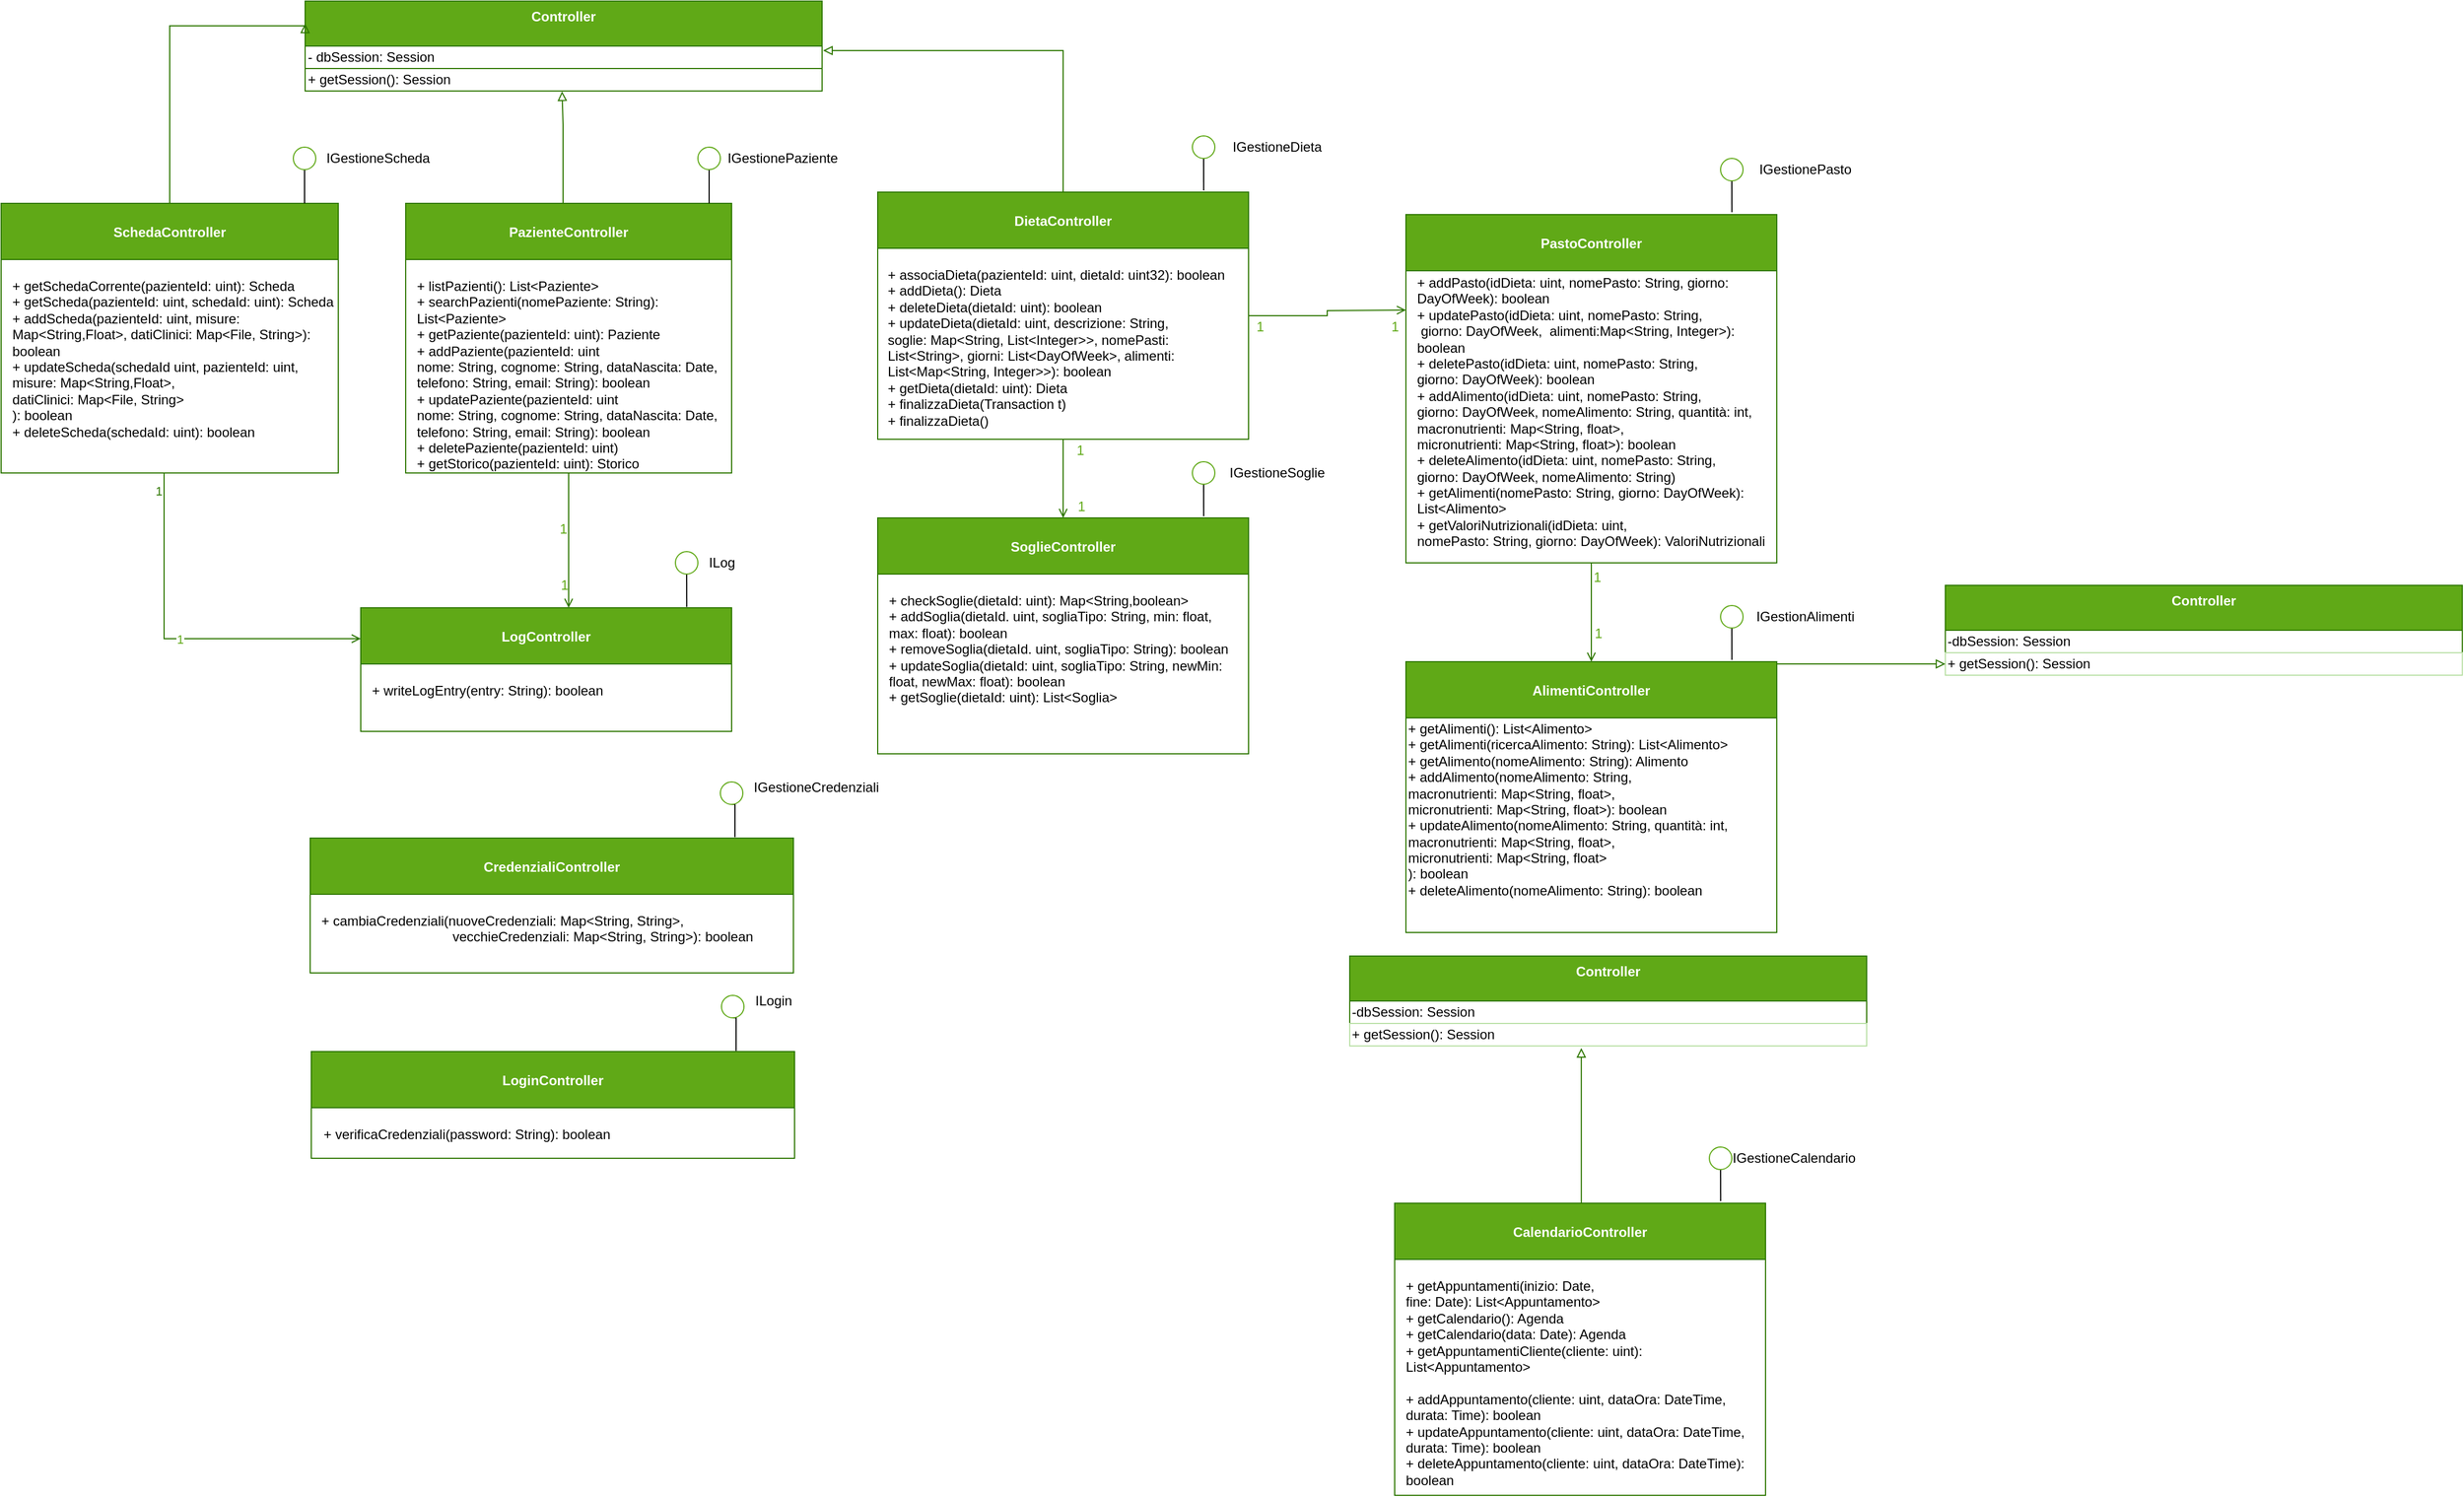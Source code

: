 <mxfile version="18.0.6" type="device"><diagram id="CF-CN9mxn05kVz-OpUtG" name="Page-1"><mxGraphModel dx="1887" dy="1165" grid="1" gridSize="10" guides="1" tooltips="1" connect="1" arrows="1" fold="1" page="1" pageScale="1" pageWidth="827" pageHeight="1169" math="0" shadow="0"><root><mxCell id="0"/><mxCell id="1" parent="0"/><mxCell id="FOJrytY2DfbkEqAt99OM-229" value="Controller" style="swimlane;fontStyle=1;align=center;verticalAlign=top;childLayout=stackLayout;horizontal=1;startSize=40;horizontalStack=0;resizeParent=1;resizeParentMax=0;resizeLast=0;collapsible=1;marginBottom=0;fillColor=#60a917;strokeColor=#2D7600;fontColor=#ffffff;" parent="1" vertex="1"><mxGeometry x="720.5" y="340" width="460" height="80" as="geometry"/></mxCell><mxCell id="FOJrytY2DfbkEqAt99OM-230" value="- dbSession: Session" style="text;html=1;align=left;verticalAlign=middle;resizable=0;points=[];autosize=1;strokeColor=none;fillColor=none;" parent="FOJrytY2DfbkEqAt99OM-229" vertex="1"><mxGeometry y="40" width="460" height="20" as="geometry"/></mxCell><mxCell id="FOJrytY2DfbkEqAt99OM-231" value="+ getSession(): Session" style="text;html=1;align=left;verticalAlign=middle;resizable=0;points=[];autosize=1;strokeColor=#2D7600;fillColor=none;" parent="FOJrytY2DfbkEqAt99OM-229" vertex="1"><mxGeometry y="60" width="460" height="20" as="geometry"/></mxCell><mxCell id="FOJrytY2DfbkEqAt99OM-232" value="" style="group" parent="1" vertex="1" connectable="0"><mxGeometry x="1230" y="460" width="410" height="270" as="geometry"/></mxCell><mxCell id="FOJrytY2DfbkEqAt99OM-233" value="DietaController" style="swimlane;startSize=50;fillColor=#60a917;strokeColor=#2D7600;fontColor=#ffffff;" parent="FOJrytY2DfbkEqAt99OM-232" vertex="1"><mxGeometry y="50" width="330" height="220" as="geometry"/></mxCell><mxCell id="FOJrytY2DfbkEqAt99OM-234" value="+ associaDieta(pazienteId: uint, dietaId: uint32): boolean&lt;br&gt;+ addDieta(): Dieta&lt;br&gt;+ deleteDieta(dietaId: uint): boolean&lt;br&gt;&lt;div&gt;+ updateDieta(dietaId: uint, descrizione: String,&amp;nbsp;&lt;/div&gt;&lt;div&gt;soglie: Map&amp;lt;String, List&amp;lt;Integer&amp;gt;&amp;gt;, nomePasti: List&amp;lt;String&amp;gt;, giorni: List&amp;lt;DayOfWeek&amp;gt;, alimenti: List&amp;lt;Map&amp;lt;String, Integer&amp;gt;&amp;gt;): boolean&lt;/div&gt;&lt;div&gt;+ getDieta(dietaId: uint): Dieta&lt;br&gt;&lt;/div&gt;&lt;div&gt;+ finalizzaDieta(Transaction t)&lt;/div&gt;&lt;div&gt;+ finalizzaDieta()&lt;/div&gt;" style="text;whiteSpace=wrap;html=1;" parent="FOJrytY2DfbkEqAt99OM-233" vertex="1"><mxGeometry x="7" y="60" width="312" height="30" as="geometry"/></mxCell><mxCell id="FOJrytY2DfbkEqAt99OM-235" style="edgeStyle=orthogonalEdgeStyle;rounded=0;orthogonalLoop=1;jettySize=auto;html=1;exitX=0.5;exitY=1;exitDx=0;exitDy=0;entryX=0.879;entryY=-0.007;entryDx=0;entryDy=0;entryPerimeter=0;endArrow=none;endFill=0;" parent="FOJrytY2DfbkEqAt99OM-232" source="FOJrytY2DfbkEqAt99OM-236" target="FOJrytY2DfbkEqAt99OM-233" edge="1"><mxGeometry relative="1" as="geometry"/></mxCell><mxCell id="FOJrytY2DfbkEqAt99OM-236" value="" style="ellipse;whiteSpace=wrap;html=1;aspect=fixed;strokeColor=#60A917;" parent="FOJrytY2DfbkEqAt99OM-232" vertex="1"><mxGeometry x="280" width="20" height="20" as="geometry"/></mxCell><mxCell id="FOJrytY2DfbkEqAt99OM-237" value="IGestioneDieta" style="text;html=1;align=center;verticalAlign=middle;resizable=0;points=[];autosize=1;strokeColor=none;fillColor=none;" parent="FOJrytY2DfbkEqAt99OM-232" vertex="1"><mxGeometry x="310" width="90" height="20" as="geometry"/></mxCell><mxCell id="FOJrytY2DfbkEqAt99OM-238" value="" style="group" parent="1" vertex="1" connectable="0"><mxGeometry x="810" y="470" width="390" height="320" as="geometry"/></mxCell><mxCell id="FOJrytY2DfbkEqAt99OM-239" value="PazienteController" style="swimlane;startSize=50;fillColor=#60a917;strokeColor=#2D7600;fontColor=#ffffff;" parent="FOJrytY2DfbkEqAt99OM-238" vertex="1"><mxGeometry y="50" width="290" height="240" as="geometry"><mxRectangle y="50" width="190" height="50" as="alternateBounds"/></mxGeometry></mxCell><mxCell id="FOJrytY2DfbkEqAt99OM-240" value="&lt;div&gt;+ listPazienti(): List&amp;lt;Paziente&amp;gt;&lt;/div&gt;&lt;div&gt;+ searchPazienti(nomePaziente: String): List&amp;lt;Paziente&amp;gt;&lt;/div&gt;&lt;div&gt;+ getPaziente(pazienteId: uint): Paziente&lt;/div&gt;&lt;div&gt;+ addPaziente(pazienteId: uint&lt;/div&gt;nome: String, cognome: String, dataNascita: Date, telefono: String, email: String&lt;span style=&quot;background-color: initial;&quot;&gt;): boolean&lt;/span&gt;&lt;br&gt;&lt;div&gt;+ updatePaziente(&lt;span style=&quot;background-color: initial;&quot;&gt;pazienteId: uint&lt;/span&gt;&lt;br&gt;nome: String, cognome: String, dataNascita: Date, telefono: String, email: String): boolean&lt;/div&gt;&lt;div&gt;+ deletePaziente(pazienteId: uint)&lt;/div&gt;&lt;div&gt;+ getStorico(pazienteId: uint): Storico&lt;/div&gt;" style="text;whiteSpace=wrap;html=1;" parent="FOJrytY2DfbkEqAt99OM-239" vertex="1"><mxGeometry x="8" y="60" width="290" height="30" as="geometry"/></mxCell><mxCell id="FOJrytY2DfbkEqAt99OM-241" style="edgeStyle=orthogonalEdgeStyle;rounded=0;orthogonalLoop=1;jettySize=auto;html=1;exitX=0.5;exitY=1;exitDx=0;exitDy=0;endArrow=none;endFill=0;" parent="FOJrytY2DfbkEqAt99OM-238" source="FOJrytY2DfbkEqAt99OM-242" edge="1"><mxGeometry relative="1" as="geometry"><mxPoint x="270" y="50" as="targetPoint"/></mxGeometry></mxCell><mxCell id="FOJrytY2DfbkEqAt99OM-242" value="" style="ellipse;whiteSpace=wrap;html=1;aspect=fixed;strokeColor=#60A917;" parent="FOJrytY2DfbkEqAt99OM-238" vertex="1"><mxGeometry x="260" width="20" height="20" as="geometry"/></mxCell><mxCell id="FOJrytY2DfbkEqAt99OM-243" value="IGestionePaziente" style="text;html=1;align=center;verticalAlign=middle;resizable=0;points=[];autosize=1;strokeColor=none;fillColor=none;" parent="FOJrytY2DfbkEqAt99OM-238" vertex="1"><mxGeometry x="280" width="110" height="20" as="geometry"/></mxCell><mxCell id="FOJrytY2DfbkEqAt99OM-244" value="" style="group" parent="1" vertex="1" connectable="0"><mxGeometry x="1230" y="750" width="410" height="260" as="geometry"/></mxCell><mxCell id="FOJrytY2DfbkEqAt99OM-245" value="SoglieController" style="swimlane;startSize=50;fillColor=#60a917;strokeColor=#2D7600;fontColor=#ffffff;" parent="FOJrytY2DfbkEqAt99OM-244" vertex="1"><mxGeometry y="50" width="330" height="210" as="geometry"/></mxCell><mxCell id="FOJrytY2DfbkEqAt99OM-246" value="+ checkSoglie(dietaId: uint): Map&amp;lt;String,boolean&amp;gt;&lt;br&gt;&lt;div&gt;+ addSoglia(dietaId. uint, sogliaTipo: String, min: float, max: float): boolean&lt;/div&gt;&lt;div&gt;+ removeSoglia(dietaId. uint, sogliaTipo: String): boolean&lt;/div&gt;&lt;div&gt;+ updateSoglia(dietaId: uint, sogliaTipo: String, newMin: float, newMax: float): boolean&lt;br&gt;+ getSoglie(dietaId: uint): List&amp;lt;Soglia&amp;gt;&lt;/div&gt;" style="text;whiteSpace=wrap;html=1;" parent="FOJrytY2DfbkEqAt99OM-245" vertex="1"><mxGeometry x="8" y="60" width="312" height="30" as="geometry"/></mxCell><mxCell id="FOJrytY2DfbkEqAt99OM-247" style="edgeStyle=orthogonalEdgeStyle;rounded=0;orthogonalLoop=1;jettySize=auto;html=1;exitX=0.5;exitY=1;exitDx=0;exitDy=0;entryX=0.879;entryY=-0.007;entryDx=0;entryDy=0;entryPerimeter=0;endArrow=none;endFill=0;" parent="FOJrytY2DfbkEqAt99OM-244" source="FOJrytY2DfbkEqAt99OM-248" target="FOJrytY2DfbkEqAt99OM-245" edge="1"><mxGeometry relative="1" as="geometry"/></mxCell><mxCell id="FOJrytY2DfbkEqAt99OM-248" value="" style="ellipse;whiteSpace=wrap;html=1;aspect=fixed;strokeColor=#60A917;" parent="FOJrytY2DfbkEqAt99OM-244" vertex="1"><mxGeometry x="280" width="20" height="20" as="geometry"/></mxCell><mxCell id="FOJrytY2DfbkEqAt99OM-249" value="IGestioneSoglie" style="text;html=1;align=center;verticalAlign=middle;resizable=0;points=[];autosize=1;strokeColor=none;fillColor=none;" parent="FOJrytY2DfbkEqAt99OM-244" vertex="1"><mxGeometry x="305" width="100" height="20" as="geometry"/></mxCell><mxCell id="FOJrytY2DfbkEqAt99OM-250" value="" style="group" parent="1" vertex="1" connectable="0"><mxGeometry x="1700" y="480" width="480" height="360" as="geometry"/></mxCell><mxCell id="FOJrytY2DfbkEqAt99OM-251" value="PastoController" style="swimlane;startSize=50;fillColor=#60a917;strokeColor=#2D7600;fontColor=#ffffff;" parent="FOJrytY2DfbkEqAt99OM-250" vertex="1"><mxGeometry y="50" width="330" height="310" as="geometry"/></mxCell><mxCell id="FOJrytY2DfbkEqAt99OM-252" value="&lt;div&gt;&lt;span style=&quot;&quot;&gt;+ addPasto(idDieta: uint, nomePasto: String, giorno: DayOfWeek): boolean&lt;/span&gt;&lt;/div&gt;&lt;div&gt;&lt;span style=&quot;&quot;&gt;+ updatePasto(idDieta: uint, nomePasto: String,&lt;/span&gt;&lt;/div&gt;&lt;div&gt;&lt;span style=&quot;&quot;&gt;&amp;nbsp;giorno: DayOfWeek,&amp;nbsp; alimenti:Map&amp;lt;String, Integer&amp;gt;): boolean&lt;br&gt;&lt;/span&gt;&lt;/div&gt;&lt;span style=&quot;&quot;&gt;+ deletePasto(idDieta: uint, nomePasto: String, &lt;br&gt;giorno: DayOfWeek): boolean&lt;/span&gt;&lt;br style=&quot;padding: 0px; margin: 0px;&quot;&gt;&lt;span style=&quot;&quot;&gt;+ addAlimento(idDieta: uint, nomePasto: String, &lt;br&gt;giorno: DayOfWeek,&amp;nbsp;&lt;/span&gt;&lt;span style=&quot;&quot;&gt;nomeAlimento: String, quantità: int,&lt;br&gt;&lt;/span&gt;&lt;span style=&quot;&quot;&gt;macronutrienti: Map&amp;lt;String, float&amp;gt;,&lt;/span&gt;&lt;br style=&quot;&quot;&gt;&lt;span style=&quot;&quot;&gt;micronutrienti: Map&amp;lt;String, float&amp;gt;&lt;/span&gt;&lt;span style=&quot;&quot;&gt;): boolean&lt;/span&gt;&lt;br style=&quot;padding: 0px; margin: 0px;&quot;&gt;&lt;span style=&quot;&quot;&gt;+ deleteAlimento(idDieta: uint, nomePasto: String,&lt;br&gt;&lt;/span&gt;giorno: DayOfWeek,&amp;nbsp;&lt;span style=&quot;&quot;&gt;nomeAlimento: String)&lt;br&gt;+ getAlimenti(nomePasto: String, giorno: DayOfWeek): List&amp;lt;Alimento&amp;gt;&lt;/span&gt;&lt;br style=&quot;padding: 0px; margin: 0px;&quot;&gt;&lt;span style=&quot;&quot;&gt;+ getValoriNutrizionali(idDieta: uint,&lt;/span&gt;&lt;br style=&quot;padding: 0px; margin: 0px;&quot;&gt;&lt;span style=&quot;&quot;&gt;nomePasto: String, giorno: DayOfWeek): ValoriNutrizionali&lt;/span&gt;" style="text;whiteSpace=wrap;html=1;" parent="FOJrytY2DfbkEqAt99OM-251" vertex="1"><mxGeometry x="8" y="47" width="312" height="30" as="geometry"/></mxCell><mxCell id="FOJrytY2DfbkEqAt99OM-253" style="edgeStyle=orthogonalEdgeStyle;rounded=0;orthogonalLoop=1;jettySize=auto;html=1;exitX=0.5;exitY=1;exitDx=0;exitDy=0;entryX=0.879;entryY=-0.007;entryDx=0;entryDy=0;entryPerimeter=0;endArrow=none;endFill=0;" parent="FOJrytY2DfbkEqAt99OM-250" source="FOJrytY2DfbkEqAt99OM-254" target="FOJrytY2DfbkEqAt99OM-251" edge="1"><mxGeometry relative="1" as="geometry"/></mxCell><mxCell id="FOJrytY2DfbkEqAt99OM-254" value="" style="ellipse;whiteSpace=wrap;html=1;aspect=fixed;strokeColor=#60A917;" parent="FOJrytY2DfbkEqAt99OM-250" vertex="1"><mxGeometry x="280" width="20" height="20" as="geometry"/></mxCell><mxCell id="FOJrytY2DfbkEqAt99OM-255" value="IGestionePasto" style="text;html=1;align=center;verticalAlign=middle;resizable=0;points=[];autosize=1;strokeColor=none;fillColor=none;" parent="FOJrytY2DfbkEqAt99OM-250" vertex="1"><mxGeometry x="305" width="100" height="20" as="geometry"/></mxCell><mxCell id="FOJrytY2DfbkEqAt99OM-256" value="" style="group" parent="1" vertex="1" connectable="0"><mxGeometry x="1700" y="878" width="410" height="291" as="geometry"/></mxCell><mxCell id="FOJrytY2DfbkEqAt99OM-257" value="AlimentiController" style="swimlane;startSize=50;fillColor=#60a917;strokeColor=#2D7600;fontColor=#ffffff;" parent="FOJrytY2DfbkEqAt99OM-256" vertex="1"><mxGeometry y="50" width="330" height="241" as="geometry"/></mxCell><mxCell id="FOJrytY2DfbkEqAt99OM-258" value="+ getAlimenti(): List&amp;lt;Alimento&amp;gt;&lt;br style=&quot;padding: 0px; margin: 0px;&quot;&gt;+ getAlimenti(ricercaAlimento: String): List&amp;lt;Alimento&amp;gt;&lt;br style=&quot;padding: 0px; margin: 0px;&quot;&gt;+ getAlimento(nomeAlimento: String): Alimento&lt;br style=&quot;padding: 0px; margin: 0px;&quot;&gt;+ addAlimento(nomeAlimento: String,&lt;br&gt;macronutrienti: Map&amp;lt;String, float&amp;gt;, &lt;br&gt;micronutrienti: Map&amp;lt;String, float&amp;gt;): boolean&lt;br style=&quot;padding: 0px; margin: 0px;&quot;&gt;+ updateAlimento(nomeAlimento: String, quantità: int,&lt;br&gt;macronutrienti: Map&amp;lt;String, float&amp;gt;,&lt;br&gt;micronutrienti: Map&amp;lt;String, float&amp;gt;&lt;br&gt;): boolean&lt;br style=&quot;padding: 0px; margin: 0px;&quot;&gt;+ deleteAlimento(nomeAlimento: String): boolean&lt;div style=&quot;padding: 0px; margin: 0px;&quot;&gt;&lt;br style=&quot;padding: 0px; margin: 0px;&quot;&gt;&lt;/div&gt;&lt;div style=&quot;padding: 0px; margin: 0px;&quot;&gt;&lt;br style=&quot;padding: 0px; margin: 0px;&quot;&gt;&lt;/div&gt;" style="text;html=1;align=left;verticalAlign=middle;resizable=0;points=[];autosize=1;strokeColor=none;fillColor=none;" parent="FOJrytY2DfbkEqAt99OM-257" vertex="1"><mxGeometry y="51" width="300" height="190" as="geometry"/></mxCell><mxCell id="FOJrytY2DfbkEqAt99OM-259" style="edgeStyle=orthogonalEdgeStyle;rounded=0;orthogonalLoop=1;jettySize=auto;html=1;exitX=0.5;exitY=1;exitDx=0;exitDy=0;entryX=0.879;entryY=-0.007;entryDx=0;entryDy=0;entryPerimeter=0;endArrow=none;endFill=0;" parent="FOJrytY2DfbkEqAt99OM-256" source="FOJrytY2DfbkEqAt99OM-260" target="FOJrytY2DfbkEqAt99OM-257" edge="1"><mxGeometry relative="1" as="geometry"/></mxCell><mxCell id="FOJrytY2DfbkEqAt99OM-260" value="" style="ellipse;whiteSpace=wrap;html=1;aspect=fixed;strokeColor=#60A917;" parent="FOJrytY2DfbkEqAt99OM-256" vertex="1"><mxGeometry x="280" width="20" height="20" as="geometry"/></mxCell><mxCell id="FOJrytY2DfbkEqAt99OM-261" value="IGestionAlimenti" style="text;html=1;align=center;verticalAlign=middle;resizable=0;points=[];autosize=1;strokeColor=none;fillColor=none;" parent="FOJrytY2DfbkEqAt99OM-256" vertex="1"><mxGeometry x="305" width="100" height="20" as="geometry"/></mxCell><mxCell id="FOJrytY2DfbkEqAt99OM-262" value="" style="group" parent="FOJrytY2DfbkEqAt99OM-256" vertex="1" connectable="0"><mxGeometry x="160" y="-35" width="21" height="70" as="geometry"/></mxCell><mxCell id="FOJrytY2DfbkEqAt99OM-263" style="edgeStyle=orthogonalEdgeStyle;rounded=0;orthogonalLoop=1;jettySize=auto;html=1;exitX=0.5;exitY=1;exitDx=0;exitDy=0;entryX=0.5;entryY=0;entryDx=0;entryDy=0;endArrow=open;endFill=0;fillColor=#60a917;strokeColor=#2D7600;" parent="FOJrytY2DfbkEqAt99OM-262" source="FOJrytY2DfbkEqAt99OM-233" target="FOJrytY2DfbkEqAt99OM-245" edge="1"><mxGeometry relative="1" as="geometry"/></mxCell><mxCell id="FOJrytY2DfbkEqAt99OM-264" value="&lt;font color=&quot;#60a917&quot;&gt;1&lt;/font&gt;" style="text;html=1;align=center;verticalAlign=middle;resizable=0;points=[];autosize=1;" parent="FOJrytY2DfbkEqAt99OM-262" vertex="1"><mxGeometry width="20" height="20" as="geometry"/></mxCell><mxCell id="FOJrytY2DfbkEqAt99OM-265" value="&lt;font color=&quot;#60a917&quot;&gt;1&lt;/font&gt;" style="text;html=1;align=center;verticalAlign=middle;resizable=0;points=[];autosize=1;" parent="FOJrytY2DfbkEqAt99OM-262" vertex="1"><mxGeometry x="1" y="50" width="20" height="20" as="geometry"/></mxCell><mxCell id="FOJrytY2DfbkEqAt99OM-266" value="" style="group" parent="1" vertex="1" connectable="0"><mxGeometry x="770" y="830" width="410" height="260" as="geometry"/></mxCell><mxCell id="FOJrytY2DfbkEqAt99OM-267" value="LogController" style="swimlane;startSize=50;fillColor=#60a917;strokeColor=#2D7600;fontColor=#ffffff;" parent="FOJrytY2DfbkEqAt99OM-266" vertex="1"><mxGeometry y="50" width="330" height="110" as="geometry"/></mxCell><mxCell id="FOJrytY2DfbkEqAt99OM-268" value="&lt;div&gt;+ writeLogEntry(entry: String): boolean&lt;br&gt;&lt;/div&gt;&lt;div&gt;&lt;br&gt;&lt;/div&gt;&lt;div&gt;&lt;br&gt;&lt;/div&gt;" style="text;whiteSpace=wrap;html=1;" parent="FOJrytY2DfbkEqAt99OM-267" vertex="1"><mxGeometry x="8" y="60" width="312" height="30" as="geometry"/></mxCell><mxCell id="FOJrytY2DfbkEqAt99OM-269" style="edgeStyle=orthogonalEdgeStyle;rounded=0;orthogonalLoop=1;jettySize=auto;html=1;exitX=0.5;exitY=1;exitDx=0;exitDy=0;entryX=0.879;entryY=-0.007;entryDx=0;entryDy=0;entryPerimeter=0;endArrow=none;endFill=0;" parent="FOJrytY2DfbkEqAt99OM-266" source="FOJrytY2DfbkEqAt99OM-270" target="FOJrytY2DfbkEqAt99OM-267" edge="1"><mxGeometry relative="1" as="geometry"/></mxCell><mxCell id="FOJrytY2DfbkEqAt99OM-270" value="" style="ellipse;whiteSpace=wrap;html=1;aspect=fixed;strokeColor=#60A917;" parent="FOJrytY2DfbkEqAt99OM-266" vertex="1"><mxGeometry x="280" width="20" height="20" as="geometry"/></mxCell><mxCell id="FOJrytY2DfbkEqAt99OM-271" value="ILog" style="text;html=1;align=center;verticalAlign=middle;resizable=0;points=[];autosize=1;strokeColor=none;fillColor=none;" parent="FOJrytY2DfbkEqAt99OM-266" vertex="1"><mxGeometry x="301" width="40" height="20" as="geometry"/></mxCell><mxCell id="FOJrytY2DfbkEqAt99OM-285" value="" style="group" parent="FOJrytY2DfbkEqAt99OM-266" vertex="1" connectable="0"><mxGeometry x="170" y="-30" width="21" height="70" as="geometry"/></mxCell><mxCell id="FOJrytY2DfbkEqAt99OM-286" style="edgeStyle=orthogonalEdgeStyle;rounded=0;orthogonalLoop=1;jettySize=auto;html=1;exitX=0.5;exitY=1;exitDx=0;exitDy=0;entryX=0.5;entryY=0;entryDx=0;entryDy=0;endArrow=open;endFill=0;fillColor=#60a917;strokeColor=#2D7600;" parent="FOJrytY2DfbkEqAt99OM-285" edge="1"><mxGeometry relative="1" as="geometry"/></mxCell><mxCell id="FOJrytY2DfbkEqAt99OM-287" value="&lt;font color=&quot;#60a917&quot;&gt;1&lt;/font&gt;" style="text;html=1;align=center;verticalAlign=middle;resizable=0;points=[];autosize=1;" parent="FOJrytY2DfbkEqAt99OM-285" vertex="1"><mxGeometry width="20" height="20" as="geometry"/></mxCell><mxCell id="FOJrytY2DfbkEqAt99OM-288" value="&lt;font color=&quot;#60a917&quot;&gt;1&lt;/font&gt;" style="text;html=1;align=center;verticalAlign=middle;resizable=0;points=[];autosize=1;" parent="FOJrytY2DfbkEqAt99OM-285" vertex="1"><mxGeometry x="1" y="50" width="20" height="20" as="geometry"/></mxCell><mxCell id="FOJrytY2DfbkEqAt99OM-272" value="" style="group" parent="1" vertex="1" connectable="0"><mxGeometry x="810" y="1030" width="430" height="260" as="geometry"/></mxCell><mxCell id="FOJrytY2DfbkEqAt99OM-273" value="CredenzialiController" style="swimlane;startSize=50;fillColor=#60a917;strokeColor=#2D7600;fontColor=#ffffff;" parent="FOJrytY2DfbkEqAt99OM-272" vertex="1"><mxGeometry x="-85" y="55" width="430" height="120" as="geometry"/></mxCell><mxCell id="FOJrytY2DfbkEqAt99OM-274" value="&lt;span style=&quot;&quot;&gt;+ cambiaCredenziali(nuoveCredenziali: Map&amp;lt;String, String&amp;gt;,&lt;/span&gt;&lt;br style=&quot;padding: 0px; margin: 0px;&quot;&gt;&lt;span style=&quot;&quot;&gt;&amp;nbsp;&amp;nbsp;&amp;nbsp;&amp;nbsp;&amp;nbsp;&amp;nbsp;&amp;nbsp;&amp;nbsp;&amp;nbsp;&amp;nbsp;&amp;nbsp;&amp;nbsp;&amp;nbsp;&amp;nbsp;&amp;nbsp;&amp;nbsp;&amp;nbsp;&amp;nbsp;&amp;nbsp;&amp;nbsp;&amp;nbsp;&amp;nbsp;&amp;nbsp;&amp;nbsp;&amp;nbsp;&amp;nbsp;&amp;nbsp;&amp;nbsp;&amp;nbsp;&amp;nbsp;&amp;nbsp;&amp;nbsp;&amp;nbsp;&amp;nbsp;&amp;nbsp;vecchieCredenziali: Map&amp;lt;String, String&amp;gt;): boolean&lt;/span&gt;" style="text;whiteSpace=wrap;html=1;" parent="FOJrytY2DfbkEqAt99OM-273" vertex="1"><mxGeometry x="8" y="60" width="422" height="110" as="geometry"/></mxCell><mxCell id="FOJrytY2DfbkEqAt99OM-275" style="edgeStyle=orthogonalEdgeStyle;rounded=0;orthogonalLoop=1;jettySize=auto;html=1;exitX=0.5;exitY=1;exitDx=0;exitDy=0;entryX=0.879;entryY=-0.007;entryDx=0;entryDy=0;entryPerimeter=0;endArrow=none;endFill=0;" parent="FOJrytY2DfbkEqAt99OM-272" source="FOJrytY2DfbkEqAt99OM-276" target="FOJrytY2DfbkEqAt99OM-273" edge="1"><mxGeometry relative="1" as="geometry"><Array as="points"><mxPoint x="293" y="25"/></Array></mxGeometry></mxCell><mxCell id="FOJrytY2DfbkEqAt99OM-276" value="" style="ellipse;whiteSpace=wrap;html=1;aspect=fixed;strokeColor=#60A917;" parent="FOJrytY2DfbkEqAt99OM-272" vertex="1"><mxGeometry x="280" y="5" width="20" height="20" as="geometry"/></mxCell><mxCell id="FOJrytY2DfbkEqAt99OM-277" value="IGestioneCredenziali" style="text;html=1;align=center;verticalAlign=middle;resizable=0;points=[];autosize=1;strokeColor=none;fillColor=none;" parent="FOJrytY2DfbkEqAt99OM-272" vertex="1"><mxGeometry x="300" width="130" height="20" as="geometry"/></mxCell><mxCell id="FOJrytY2DfbkEqAt99OM-278" value="" style="group" parent="1" vertex="1" connectable="0"><mxGeometry x="1690" y="1360" width="420" height="310" as="geometry"/></mxCell><mxCell id="FOJrytY2DfbkEqAt99OM-279" value="CalendarioController" style="swimlane;startSize=50;fillColor=#60a917;strokeColor=#2D7600;fontColor=#ffffff;" parent="FOJrytY2DfbkEqAt99OM-278" vertex="1"><mxGeometry y="50" width="330" height="260" as="geometry"/></mxCell><mxCell id="FOJrytY2DfbkEqAt99OM-280" value="&lt;span style=&quot;&quot;&gt;+ getAppuntamenti(inizio: Date,&lt;/span&gt;&lt;br style=&quot;padding: 0px; margin: 0px;&quot;&gt;&lt;div&gt;&lt;span style=&quot;&quot;&gt;fine: Date): List&amp;lt;Appuntamento&amp;gt;&lt;/span&gt;&lt;/div&gt;&lt;div&gt;&lt;span style=&quot;&quot;&gt;+ getCalendario(): Agenda&lt;/span&gt;&lt;br style=&quot;padding: 0px; margin: 0px;&quot;&gt;&lt;/div&gt;&lt;span style=&quot;&quot;&gt;&lt;/span&gt;&lt;span style=&quot;&quot;&gt;+ getCalendario(data: Date): Agenda&lt;/span&gt;&lt;br style=&quot;padding: 0px; margin: 0px;&quot;&gt;&lt;span style=&quot;&quot;&gt;+ getAppuntamentiCliente(cliente: uint): List&amp;lt;Appuntamento&amp;gt;&lt;/span&gt;&lt;br style=&quot;padding: 0px; margin: 0px;&quot;&gt;&lt;br style=&quot;padding: 0px; margin: 0px;&quot;&gt;&lt;span style=&quot;&quot;&gt;+ addAppuntamento(cliente: uint, dataOra: DateTime, durata: Time): boolean&lt;/span&gt;&lt;br style=&quot;padding: 0px; margin: 0px;&quot;&gt;&lt;span style=&quot;&quot;&gt;+ updateAppuntamento(&lt;/span&gt;cliente: uint, dataOra: DateTime, durata: Time&lt;span style=&quot;&quot;&gt;): boolean&lt;/span&gt;&lt;br style=&quot;padding: 0px; margin: 0px;&quot;&gt;&lt;span style=&quot;&quot;&gt;+ deleteAppuntamento(&lt;/span&gt;cliente: uint, dataOra: DateTime&lt;span style=&quot;&quot;&gt;): boolean&lt;/span&gt;" style="text;whiteSpace=wrap;html=1;" parent="FOJrytY2DfbkEqAt99OM-279" vertex="1"><mxGeometry x="8" y="60" width="312" height="30" as="geometry"/></mxCell><mxCell id="FOJrytY2DfbkEqAt99OM-281" style="edgeStyle=orthogonalEdgeStyle;rounded=0;orthogonalLoop=1;jettySize=auto;html=1;exitX=0.5;exitY=1;exitDx=0;exitDy=0;entryX=0.879;entryY=-0.007;entryDx=0;entryDy=0;entryPerimeter=0;endArrow=none;endFill=0;" parent="FOJrytY2DfbkEqAt99OM-278" source="FOJrytY2DfbkEqAt99OM-282" target="FOJrytY2DfbkEqAt99OM-279" edge="1"><mxGeometry relative="1" as="geometry"/></mxCell><mxCell id="FOJrytY2DfbkEqAt99OM-282" value="" style="ellipse;whiteSpace=wrap;html=1;aspect=fixed;strokeColor=#60A917;" parent="FOJrytY2DfbkEqAt99OM-278" vertex="1"><mxGeometry x="280" width="20" height="20" as="geometry"/></mxCell><mxCell id="FOJrytY2DfbkEqAt99OM-283" value="IGestioneCalendario" style="text;html=1;align=center;verticalAlign=middle;resizable=0;points=[];autosize=1;strokeColor=none;fillColor=none;" parent="FOJrytY2DfbkEqAt99OM-278" vertex="1"><mxGeometry x="290" width="130" height="20" as="geometry"/></mxCell><mxCell id="FOJrytY2DfbkEqAt99OM-284" style="edgeStyle=orthogonalEdgeStyle;rounded=0;orthogonalLoop=1;jettySize=auto;html=1;exitX=0.5;exitY=0;exitDx=0;exitDy=0;fontColor=#60A917;endArrow=block;endFill=0;fillColor=#60a917;strokeColor=#2D7600;entryX=0.497;entryY=1.016;entryDx=0;entryDy=0;entryPerimeter=0;" parent="1" source="FOJrytY2DfbkEqAt99OM-239" target="FOJrytY2DfbkEqAt99OM-231" edge="1"><mxGeometry relative="1" as="geometry"><mxPoint x="945" y="450" as="targetPoint"/><Array as="points"><mxPoint x="950" y="520"/><mxPoint x="950" y="450"/><mxPoint x="949" y="450"/></Array></mxGeometry></mxCell><mxCell id="FOJrytY2DfbkEqAt99OM-289" style="edgeStyle=orthogonalEdgeStyle;rounded=0;orthogonalLoop=1;jettySize=auto;html=1;exitX=0.5;exitY=1;exitDx=0;exitDy=0;fontColor=#60A917;endArrow=open;endFill=0;fillColor=#60a917;strokeColor=#2D7600;" parent="1" source="FOJrytY2DfbkEqAt99OM-239" target="FOJrytY2DfbkEqAt99OM-267" edge="1"><mxGeometry relative="1" as="geometry"><Array as="points"><mxPoint x="955" y="820"/><mxPoint x="955" y="820"/></Array></mxGeometry></mxCell><mxCell id="FOJrytY2DfbkEqAt99OM-290" style="edgeStyle=orthogonalEdgeStyle;rounded=0;orthogonalLoop=1;jettySize=auto;html=1;exitX=1;exitY=0.5;exitDx=0;exitDy=0;fontColor=#60A917;endArrow=open;endFill=0;fillColor=#60a917;strokeColor=#2D7600;" parent="1" source="FOJrytY2DfbkEqAt99OM-233" edge="1"><mxGeometry relative="1" as="geometry"><mxPoint x="1700" y="615" as="targetPoint"/></mxGeometry></mxCell><mxCell id="FOJrytY2DfbkEqAt99OM-291" value="1" style="text;html=1;align=center;verticalAlign=middle;resizable=0;points=[];autosize=1;strokeColor=none;fillColor=none;fontColor=#60A917;" parent="1" vertex="1"><mxGeometry x="1560" y="620" width="20" height="20" as="geometry"/></mxCell><mxCell id="FOJrytY2DfbkEqAt99OM-292" value="1" style="text;html=1;align=center;verticalAlign=middle;resizable=0;points=[];autosize=1;strokeColor=none;fillColor=none;fontColor=#60A917;" parent="1" vertex="1"><mxGeometry x="1680" y="620" width="20" height="20" as="geometry"/></mxCell><mxCell id="FOJrytY2DfbkEqAt99OM-293" style="edgeStyle=orthogonalEdgeStyle;rounded=0;orthogonalLoop=1;jettySize=auto;html=1;exitX=0.5;exitY=1;exitDx=0;exitDy=0;entryX=0.5;entryY=0;entryDx=0;entryDy=0;fontColor=#60A917;endArrow=open;endFill=0;fillColor=#60a917;strokeColor=#2D7600;" parent="1" source="FOJrytY2DfbkEqAt99OM-251" target="FOJrytY2DfbkEqAt99OM-257" edge="1"><mxGeometry relative="1" as="geometry"/></mxCell><mxCell id="FOJrytY2DfbkEqAt99OM-294" value="" style="group" parent="1" vertex="1" connectable="0"><mxGeometry x="1400" y="730" width="21" height="70" as="geometry"/></mxCell><mxCell id="FOJrytY2DfbkEqAt99OM-295" style="edgeStyle=orthogonalEdgeStyle;rounded=0;orthogonalLoop=1;jettySize=auto;html=1;exitX=0.5;exitY=1;exitDx=0;exitDy=0;entryX=0.5;entryY=0;entryDx=0;entryDy=0;endArrow=open;endFill=0;fillColor=#60a917;strokeColor=#2D7600;" parent="FOJrytY2DfbkEqAt99OM-294" edge="1"><mxGeometry relative="1" as="geometry"/></mxCell><mxCell id="FOJrytY2DfbkEqAt99OM-296" value="&lt;font color=&quot;#60a917&quot;&gt;1&lt;/font&gt;" style="text;html=1;align=center;verticalAlign=middle;resizable=0;points=[];autosize=1;" parent="FOJrytY2DfbkEqAt99OM-294" vertex="1"><mxGeometry width="20" height="20" as="geometry"/></mxCell><mxCell id="FOJrytY2DfbkEqAt99OM-297" value="&lt;font color=&quot;#60a917&quot;&gt;1&lt;/font&gt;" style="text;html=1;align=center;verticalAlign=middle;resizable=0;points=[];autosize=1;" parent="FOJrytY2DfbkEqAt99OM-294" vertex="1"><mxGeometry x="1" y="50" width="20" height="20" as="geometry"/></mxCell><mxCell id="FOJrytY2DfbkEqAt99OM-298" value="Controller" style="swimlane;fontStyle=1;align=center;verticalAlign=top;childLayout=stackLayout;horizontal=1;startSize=40;horizontalStack=0;resizeParent=1;resizeParentMax=0;resizeLast=0;collapsible=1;marginBottom=0;fillColor=#60a917;strokeColor=#2D7600;fontColor=#ffffff;" parent="1" vertex="1"><mxGeometry x="2180" y="860" width="460" height="80" as="geometry"/></mxCell><mxCell id="FOJrytY2DfbkEqAt99OM-299" value="-dbSession: Session" style="text;html=1;align=left;verticalAlign=middle;resizable=0;points=[];autosize=1;strokeColor=none;fillColor=none;" parent="FOJrytY2DfbkEqAt99OM-298" vertex="1"><mxGeometry y="40" width="460" height="20" as="geometry"/></mxCell><mxCell id="FOJrytY2DfbkEqAt99OM-300" value="+ getSession(): Session" style="text;html=1;align=left;verticalAlign=middle;resizable=0;points=[];autosize=1;strokeColor=#B9E0A5;fillColor=none;" parent="FOJrytY2DfbkEqAt99OM-298" vertex="1"><mxGeometry y="60" width="460" height="20" as="geometry"/></mxCell><mxCell id="FOJrytY2DfbkEqAt99OM-301" style="edgeStyle=orthogonalEdgeStyle;rounded=0;orthogonalLoop=1;jettySize=auto;html=1;exitX=1;exitY=0.5;exitDx=0;exitDy=0;fontColor=#60A917;endArrow=block;endFill=0;fillColor=#60a917;strokeColor=#2D7600;" parent="1" source="FOJrytY2DfbkEqAt99OM-257" target="FOJrytY2DfbkEqAt99OM-300" edge="1"><mxGeometry relative="1" as="geometry"><Array as="points"><mxPoint x="2150" y="930"/><mxPoint x="2150" y="930"/></Array></mxGeometry></mxCell><mxCell id="FOJrytY2DfbkEqAt99OM-305" style="edgeStyle=orthogonalEdgeStyle;rounded=0;orthogonalLoop=1;jettySize=auto;html=1;exitX=0.5;exitY=0;exitDx=0;exitDy=0;fontColor=#60A917;endArrow=block;endFill=0;entryX=0.448;entryY=1.095;entryDx=0;entryDy=0;entryPerimeter=0;fillColor=#60a917;strokeColor=#2D7600;" parent="1" source="FOJrytY2DfbkEqAt99OM-279" target="PzfEaJtWfoqSIP77FWE--5" edge="1"><mxGeometry relative="1" as="geometry"><mxPoint x="1884.88" y="1230" as="targetPoint"/><Array as="points"><mxPoint x="1856" y="1410"/></Array></mxGeometry></mxCell><mxCell id="BSxyMhBz-pG3Q_KT8D5_-2" value="" style="group" parent="1" vertex="1" connectable="0"><mxGeometry x="450" y="470" width="395" height="290" as="geometry"/></mxCell><mxCell id="BSxyMhBz-pG3Q_KT8D5_-3" value="SchedaController" style="swimlane;startSize=50;fillColor=#60a917;strokeColor=#2D7600;fontColor=#ffffff;" parent="BSxyMhBz-pG3Q_KT8D5_-2" vertex="1"><mxGeometry y="50" width="300" height="240" as="geometry"/></mxCell><mxCell id="BSxyMhBz-pG3Q_KT8D5_-4" value="&lt;div&gt;+ getSchedaCorrente(pazienteId: uint): Scheda&lt;/div&gt;&lt;div&gt;+ getScheda(pazienteId: uint, schedaId: uint): Scheda&lt;br&gt;+ addScheda(pazienteId: uint, misure: Map&amp;lt;String,Float&amp;gt;, datiClinici: Map&amp;lt;File, String&amp;gt;): boolean&lt;br&gt;+ updateScheda(schedaId uint, pazienteId: uint,&amp;nbsp;&lt;/div&gt;misure: Map&amp;lt;String,Float&amp;gt;, &lt;br&gt;datiClinici: Map&amp;lt;File, String&amp;gt;&lt;div&gt;&lt;span style=&quot;background-color: initial;&quot;&gt;): boolean&lt;/span&gt;&lt;/div&gt;&lt;div&gt;+ deleteScheda(schedaId: uint): boolean&lt;br&gt;&lt;/div&gt;&lt;div&gt;&lt;br&gt;&lt;/div&gt;" style="text;whiteSpace=wrap;html=1;" parent="BSxyMhBz-pG3Q_KT8D5_-3" vertex="1"><mxGeometry x="8" y="60" width="290" height="30" as="geometry"/></mxCell><mxCell id="BSxyMhBz-pG3Q_KT8D5_-5" style="edgeStyle=orthogonalEdgeStyle;rounded=0;orthogonalLoop=1;jettySize=auto;html=1;exitX=0.5;exitY=1;exitDx=0;exitDy=0;endArrow=none;endFill=0;" parent="BSxyMhBz-pG3Q_KT8D5_-2" source="BSxyMhBz-pG3Q_KT8D5_-6" edge="1"><mxGeometry relative="1" as="geometry"><mxPoint x="270" y="50" as="targetPoint"/></mxGeometry></mxCell><mxCell id="BSxyMhBz-pG3Q_KT8D5_-6" value="" style="ellipse;whiteSpace=wrap;html=1;aspect=fixed;strokeColor=#60A917;" parent="BSxyMhBz-pG3Q_KT8D5_-2" vertex="1"><mxGeometry x="260" width="20" height="20" as="geometry"/></mxCell><mxCell id="BSxyMhBz-pG3Q_KT8D5_-7" value="IGestioneScheda" style="text;html=1;align=center;verticalAlign=middle;resizable=0;points=[];autosize=1;strokeColor=none;fillColor=none;" parent="BSxyMhBz-pG3Q_KT8D5_-2" vertex="1"><mxGeometry x="275" width="120" height="20" as="geometry"/></mxCell><mxCell id="BSxyMhBz-pG3Q_KT8D5_-8" value="1" style="edgeStyle=orthogonalEdgeStyle;rounded=0;orthogonalLoop=1;jettySize=auto;html=1;exitX=0.5;exitY=1;exitDx=0;exitDy=0;fontColor=#60A917;endArrow=open;endFill=0;fillColor=#60a917;strokeColor=#2D7600;entryX=0;entryY=0.25;entryDx=0;entryDy=0;" parent="1" target="FOJrytY2DfbkEqAt99OM-267" edge="1"><mxGeometry relative="1" as="geometry"><Array as="points"><mxPoint x="595" y="907"/></Array><mxPoint x="595" y="760" as="sourcePoint"/><mxPoint x="595" y="880" as="targetPoint"/></mxGeometry></mxCell><mxCell id="BSxyMhBz-pG3Q_KT8D5_-9" value="1" style="edgeLabel;html=1;align=center;verticalAlign=middle;resizable=0;points=[];fontColor=#2D7600;" parent="BSxyMhBz-pG3Q_KT8D5_-8" vertex="1" connectable="0"><mxGeometry x="0.62" y="-1" relative="1" as="geometry"><mxPoint x="-119" y="-133" as="offset"/></mxGeometry></mxCell><mxCell id="BSxyMhBz-pG3Q_KT8D5_-10" style="edgeStyle=orthogonalEdgeStyle;rounded=0;orthogonalLoop=1;jettySize=auto;html=1;exitX=0.5;exitY=0;exitDx=0;exitDy=0;fontColor=#60A917;endArrow=block;endFill=0;fillColor=#60a917;strokeColor=#2D7600;entryX=0;entryY=0.25;entryDx=0;entryDy=0;" parent="1" target="FOJrytY2DfbkEqAt99OM-229" edge="1"><mxGeometry relative="1" as="geometry"><mxPoint x="599.12" y="430.48" as="targetPoint"/><Array as="points"><mxPoint x="600" y="520"/><mxPoint x="600" y="362"/></Array><mxPoint x="605" y="520" as="sourcePoint"/></mxGeometry></mxCell><mxCell id="CGdiSPCuOp43sqbtxyW7-3" value="" style="group" parent="1" vertex="1" connectable="0"><mxGeometry x="811" y="1220" width="430" height="260" as="geometry"/></mxCell><mxCell id="CGdiSPCuOp43sqbtxyW7-4" value="LoginController" style="swimlane;startSize=50;fillColor=#60a917;strokeColor=#2D7600;fontColor=#ffffff;" parent="CGdiSPCuOp43sqbtxyW7-3" vertex="1"><mxGeometry x="-85" y="55" width="430" height="95" as="geometry"/></mxCell><mxCell id="CGdiSPCuOp43sqbtxyW7-5" value="+ verificaCredenziali(password: String): boolean" style="text;whiteSpace=wrap;html=1;" parent="CGdiSPCuOp43sqbtxyW7-4" vertex="1"><mxGeometry x="9" y="60" width="422" height="110" as="geometry"/></mxCell><mxCell id="CGdiSPCuOp43sqbtxyW7-6" style="edgeStyle=orthogonalEdgeStyle;rounded=0;orthogonalLoop=1;jettySize=auto;html=1;exitX=0.5;exitY=1;exitDx=0;exitDy=0;entryX=0.879;entryY=-0.007;entryDx=0;entryDy=0;entryPerimeter=0;endArrow=none;endFill=0;" parent="CGdiSPCuOp43sqbtxyW7-3" source="CGdiSPCuOp43sqbtxyW7-7" target="CGdiSPCuOp43sqbtxyW7-4" edge="1"><mxGeometry relative="1" as="geometry"><Array as="points"><mxPoint x="293" y="25"/></Array></mxGeometry></mxCell><mxCell id="CGdiSPCuOp43sqbtxyW7-7" value="" style="ellipse;whiteSpace=wrap;html=1;aspect=fixed;strokeColor=#60A917;" parent="CGdiSPCuOp43sqbtxyW7-3" vertex="1"><mxGeometry x="280" y="5" width="20" height="20" as="geometry"/></mxCell><mxCell id="CGdiSPCuOp43sqbtxyW7-8" value="ILogin" style="text;html=1;align=center;verticalAlign=middle;resizable=0;points=[];autosize=1;strokeColor=none;fillColor=none;" parent="CGdiSPCuOp43sqbtxyW7-3" vertex="1"><mxGeometry x="301" width="50" height="20" as="geometry"/></mxCell><mxCell id="PzfEaJtWfoqSIP77FWE--2" style="edgeStyle=orthogonalEdgeStyle;rounded=0;orthogonalLoop=1;jettySize=auto;html=1;exitX=0.5;exitY=0;exitDx=0;exitDy=0;entryX=1.002;entryY=0.2;entryDx=0;entryDy=0;entryPerimeter=0;endArrow=block;endFill=0;fillColor=#60a917;strokeColor=#2D7600;" edge="1" parent="1" source="FOJrytY2DfbkEqAt99OM-233" target="FOJrytY2DfbkEqAt99OM-230"><mxGeometry relative="1" as="geometry"/></mxCell><mxCell id="PzfEaJtWfoqSIP77FWE--3" value="Controller" style="swimlane;fontStyle=1;align=center;verticalAlign=top;childLayout=stackLayout;horizontal=1;startSize=40;horizontalStack=0;resizeParent=1;resizeParentMax=0;resizeLast=0;collapsible=1;marginBottom=0;fillColor=#60a917;strokeColor=#2D7600;fontColor=#ffffff;" vertex="1" parent="1"><mxGeometry x="1650" y="1190" width="460" height="80" as="geometry"/></mxCell><mxCell id="PzfEaJtWfoqSIP77FWE--4" value="-dbSession: Session" style="text;html=1;align=left;verticalAlign=middle;resizable=0;points=[];autosize=1;strokeColor=none;fillColor=none;" vertex="1" parent="PzfEaJtWfoqSIP77FWE--3"><mxGeometry y="40" width="460" height="20" as="geometry"/></mxCell><mxCell id="PzfEaJtWfoqSIP77FWE--5" value="+ getSession(): Session" style="text;html=1;align=left;verticalAlign=middle;resizable=0;points=[];autosize=1;strokeColor=#B9E0A5;fillColor=none;" vertex="1" parent="PzfEaJtWfoqSIP77FWE--3"><mxGeometry y="60" width="460" height="20" as="geometry"/></mxCell></root></mxGraphModel></diagram></mxfile>
